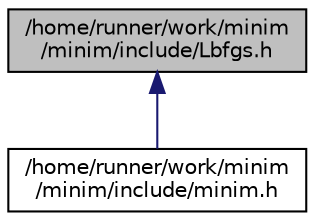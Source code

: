 digraph "/home/runner/work/minim/minim/include/Lbfgs.h"
{
 // LATEX_PDF_SIZE
  edge [fontname="Helvetica",fontsize="10",labelfontname="Helvetica",labelfontsize="10"];
  node [fontname="Helvetica",fontsize="10",shape=record];
  Node1 [label="/home/runner/work/minim\l/minim/include/Lbfgs.h",height=0.2,width=0.4,color="black", fillcolor="grey75", style="filled", fontcolor="black",tooltip=" "];
  Node1 -> Node2 [dir="back",color="midnightblue",fontsize="10",style="solid",fontname="Helvetica"];
  Node2 [label="/home/runner/work/minim\l/minim/include/minim.h",height=0.2,width=0.4,color="black", fillcolor="white", style="filled",URL="$minim_8h.html",tooltip=" "];
}
